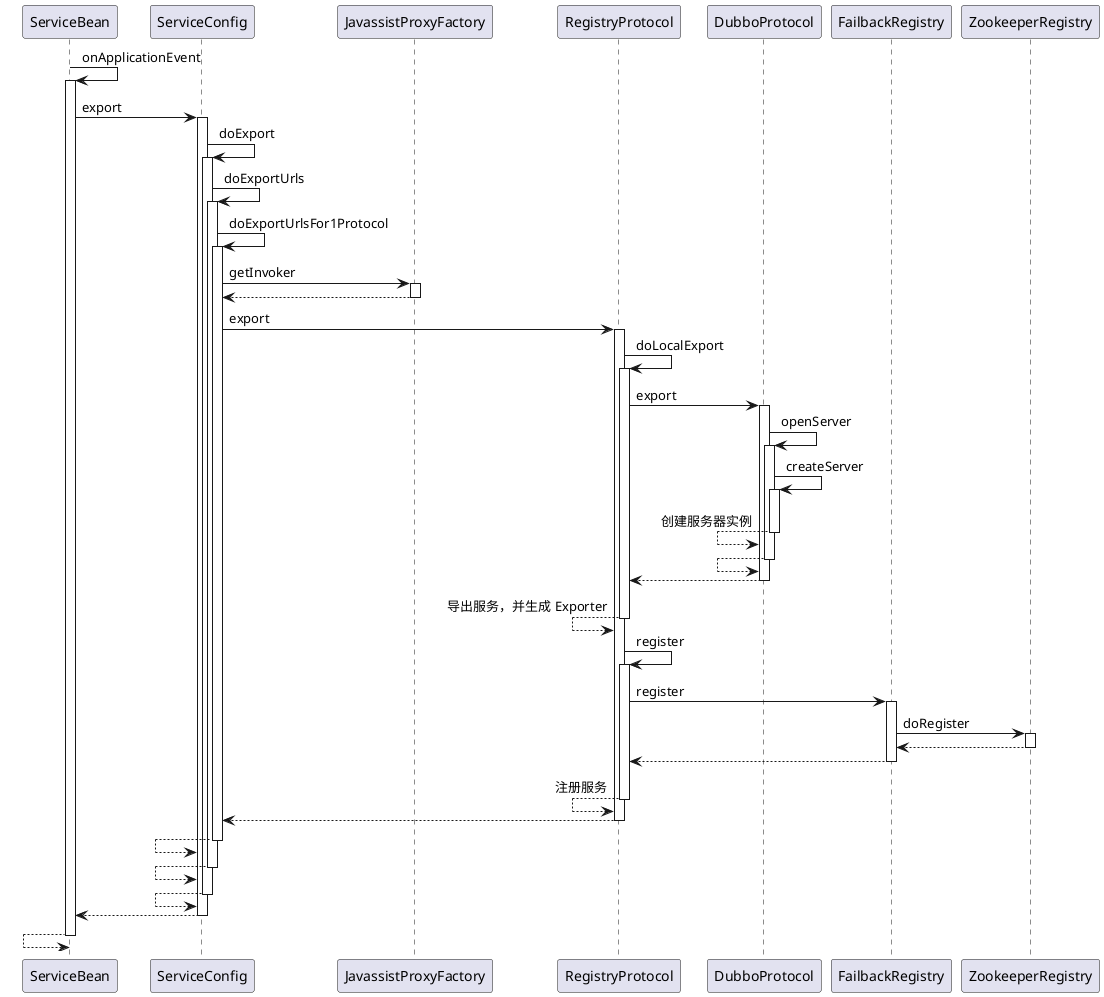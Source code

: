 @startuml

ServiceBean -> ServiceBean: onApplicationEvent
activate ServiceBean

    ServiceBean->ServiceConfig: export
    activate ServiceConfig

        ServiceConfig->ServiceConfig: doExport
        activate ServiceConfig

           ServiceConfig->ServiceConfig: doExportUrls
           activate ServiceConfig

                ServiceConfig->ServiceConfig: doExportUrlsFor1Protocol
                activate ServiceConfig

                    ServiceConfig->JavassistProxyFactory:getInvoker
                    activate JavassistProxyFactory
                    ServiceConfig<--JavassistProxyFactory:
                    deactivate JavassistProxyFactory

                    ServiceConfig->RegistryProtocol:export
                    activate RegistryProtocol
                        RegistryProtocol->RegistryProtocol:doLocalExport
                        activate RegistryProtocol
                            RegistryProtocol->DubboProtocol:export
                            activate DubboProtocol
                                DubboProtocol->DubboProtocol:openServer
                                activate DubboProtocol
                                    DubboProtocol->DubboProtocol:createServer
                                    activate DubboProtocol
                                    DubboProtocol<--DubboProtocol:创建服务器实例
                                    deactivate DubboProtocol
                                DubboProtocol<--DubboProtocol
                                deactivate DubboProtocol
                            RegistryProtocol<--DubboProtocol:
                            deactivate DubboProtocol
                        RegistryProtocol<--RegistryProtocol: 导出服务，并生成 Exporter
                        deactivate RegistryProtocol

                        RegistryProtocol->RegistryProtocol:register
                        activate RegistryProtocol
                            RegistryProtocol->FailbackRegistry:register
                            activate FailbackRegistry
                                FailbackRegistry->ZookeeperRegistry:doRegister
                                activate ZookeeperRegistry
                                FailbackRegistry<--ZookeeperRegistry:
                                deactivate ZookeeperRegistry
                            RegistryProtocol<--FailbackRegistry:
                            deactivate FailbackRegistry
                        RegistryProtocol<--RegistryProtocol:注册服务
                        deactivate RegistryProtocol

                    ServiceConfig<--RegistryProtocol:
                    deactivate RegistryProtocol

                ServiceConfig<--ServiceConfig:
                deactivate ServiceConfig

           ServiceConfig<--ServiceConfig:
           deactivate ServiceConfig

        ServiceConfig<--ServiceConfig:
        deactivate ServiceConfig

    ServiceBean<--ServiceConfig:
    deactivate ServiceConfig

ServiceBean <-- ServiceBean:
deactivate ServiceBean

@enduml